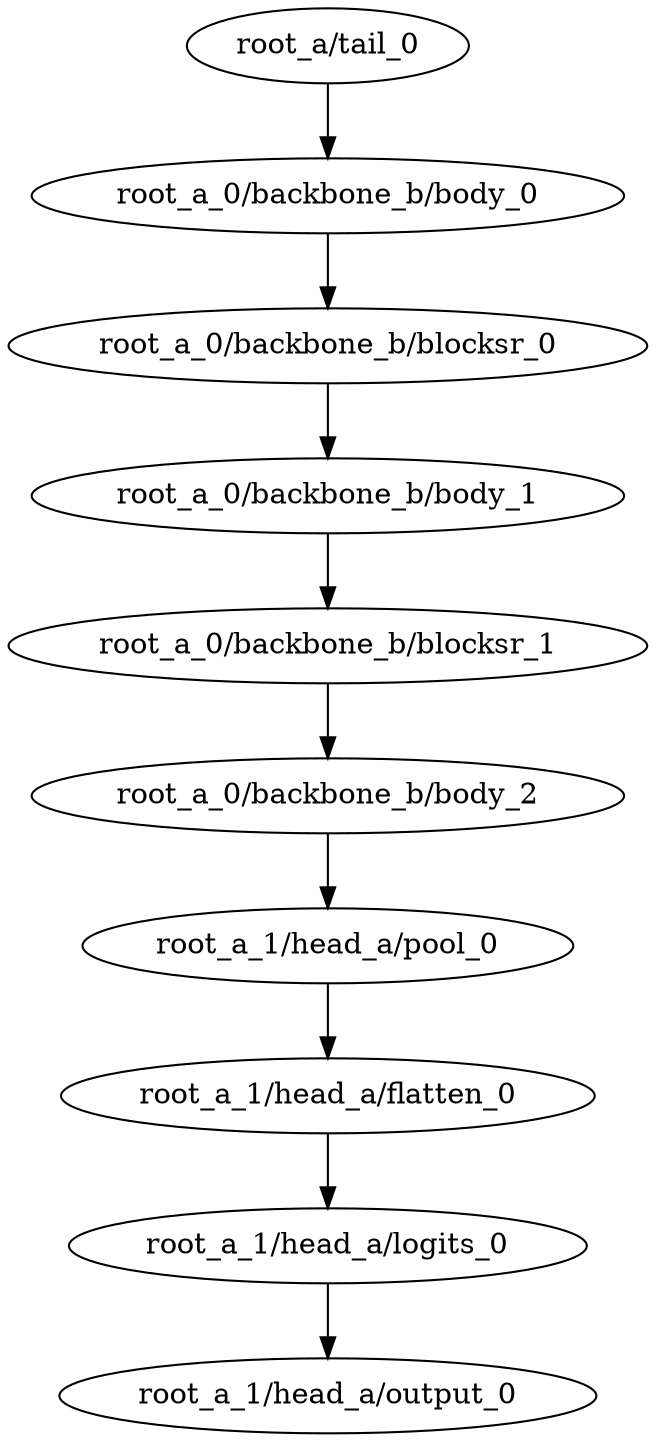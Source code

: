 digraph root_a {
	"root_a/tail_0"
	"root_a_0/backbone_b/body_0"
	"root_a_0/backbone_b/blocksr_0"
	"root_a_0/backbone_b/body_1"
	"root_a_0/backbone_b/blocksr_1"
	"root_a_0/backbone_b/body_2"
	"root_a_1/head_a/pool_0"
	"root_a_1/head_a/flatten_0"
	"root_a_1/head_a/logits_0"
	"root_a_1/head_a/output_0"

	"root_a/tail_0" -> "root_a_0/backbone_b/body_0"
	"root_a_0/backbone_b/body_0" -> "root_a_0/backbone_b/blocksr_0"
	"root_a_0/backbone_b/blocksr_0" -> "root_a_0/backbone_b/body_1"
	"root_a_0/backbone_b/body_1" -> "root_a_0/backbone_b/blocksr_1"
	"root_a_0/backbone_b/blocksr_1" -> "root_a_0/backbone_b/body_2"
	"root_a_0/backbone_b/body_2" -> "root_a_1/head_a/pool_0"
	"root_a_1/head_a/pool_0" -> "root_a_1/head_a/flatten_0"
	"root_a_1/head_a/flatten_0" -> "root_a_1/head_a/logits_0"
	"root_a_1/head_a/logits_0" -> "root_a_1/head_a/output_0"

}